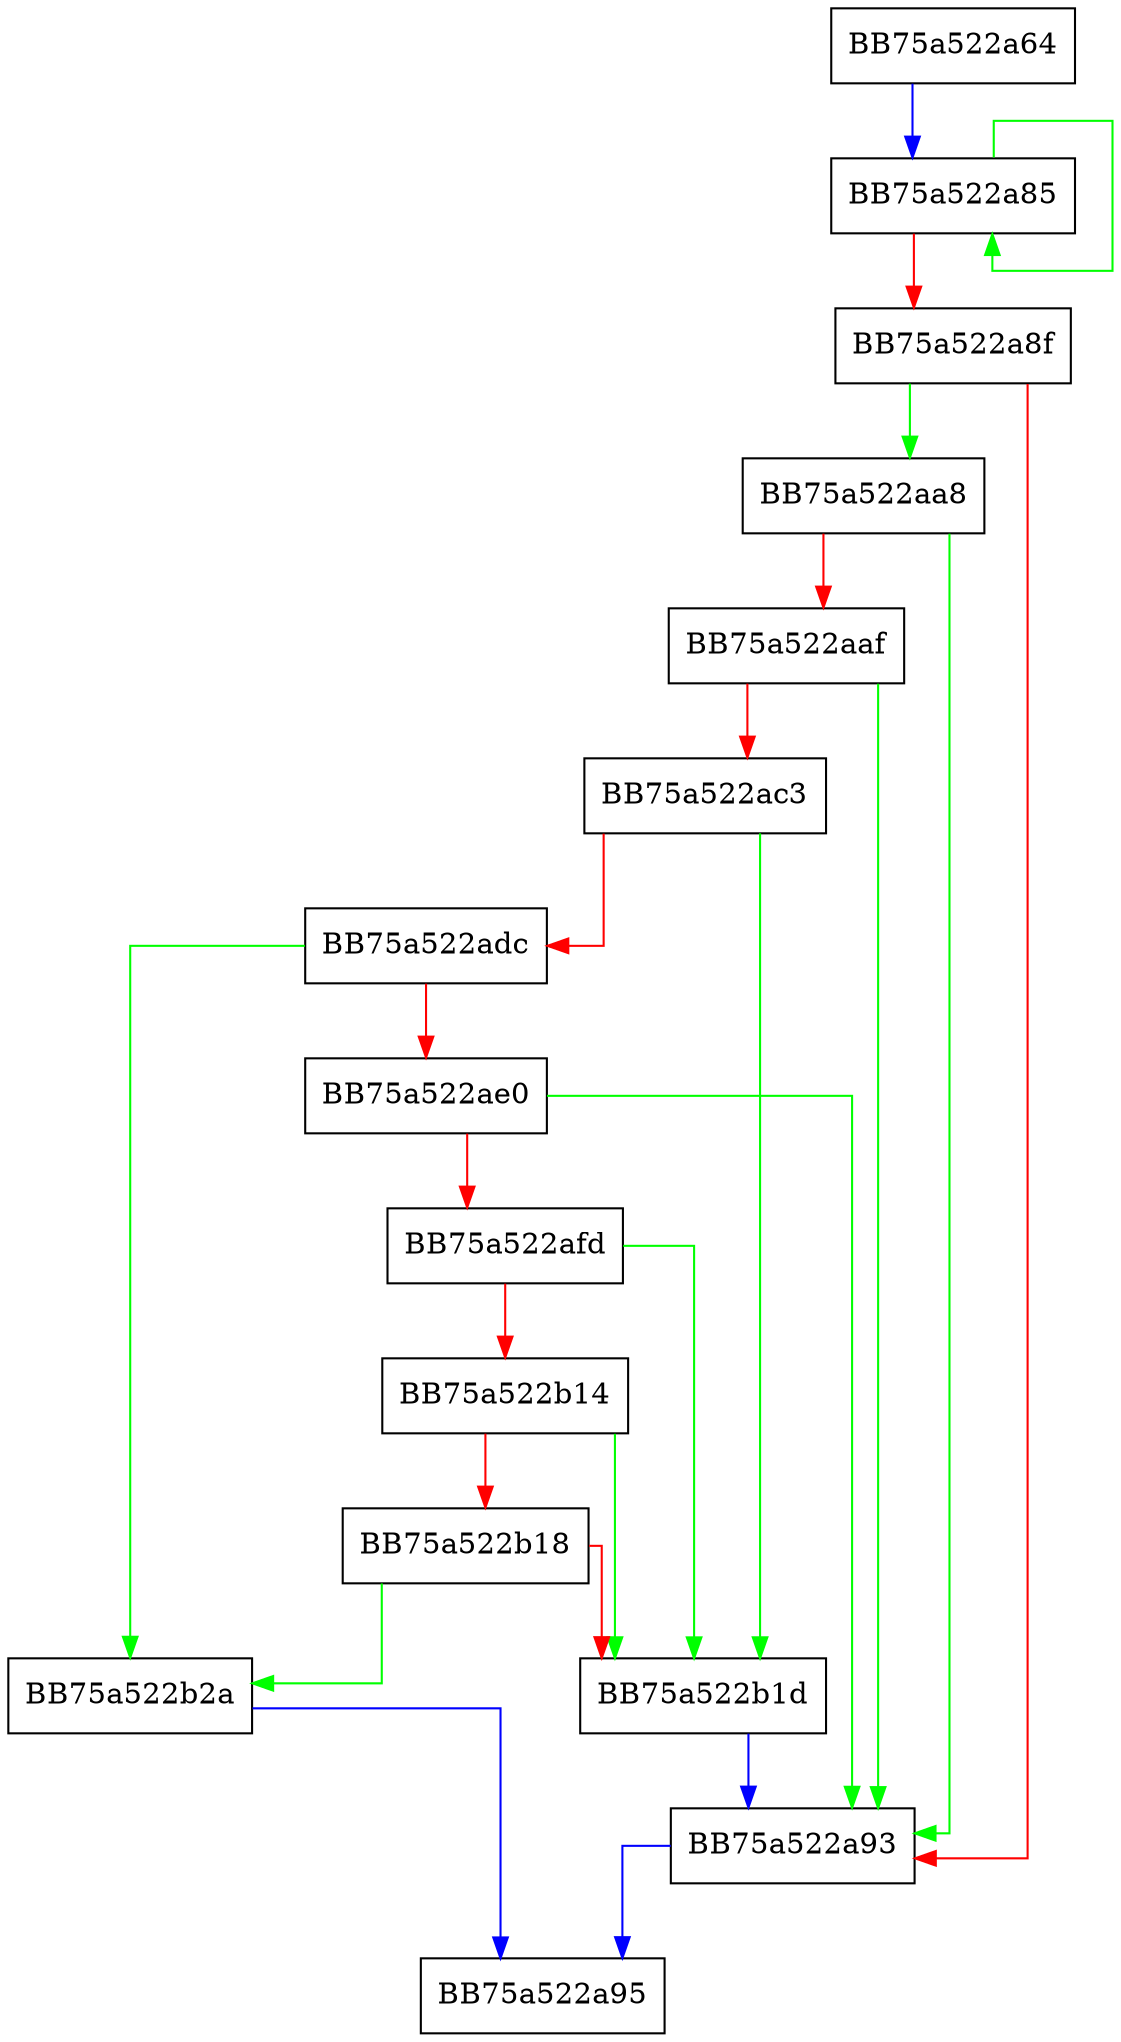 digraph ResolveRelativePath {
  node [shape="box"];
  graph [splines=ortho];
  BB75a522a64 -> BB75a522a85 [color="blue"];
  BB75a522a85 -> BB75a522a85 [color="green"];
  BB75a522a85 -> BB75a522a8f [color="red"];
  BB75a522a8f -> BB75a522aa8 [color="green"];
  BB75a522a8f -> BB75a522a93 [color="red"];
  BB75a522a93 -> BB75a522a95 [color="blue"];
  BB75a522aa8 -> BB75a522a93 [color="green"];
  BB75a522aa8 -> BB75a522aaf [color="red"];
  BB75a522aaf -> BB75a522a93 [color="green"];
  BB75a522aaf -> BB75a522ac3 [color="red"];
  BB75a522ac3 -> BB75a522b1d [color="green"];
  BB75a522ac3 -> BB75a522adc [color="red"];
  BB75a522adc -> BB75a522b2a [color="green"];
  BB75a522adc -> BB75a522ae0 [color="red"];
  BB75a522ae0 -> BB75a522a93 [color="green"];
  BB75a522ae0 -> BB75a522afd [color="red"];
  BB75a522afd -> BB75a522b1d [color="green"];
  BB75a522afd -> BB75a522b14 [color="red"];
  BB75a522b14 -> BB75a522b1d [color="green"];
  BB75a522b14 -> BB75a522b18 [color="red"];
  BB75a522b18 -> BB75a522b2a [color="green"];
  BB75a522b18 -> BB75a522b1d [color="red"];
  BB75a522b1d -> BB75a522a93 [color="blue"];
  BB75a522b2a -> BB75a522a95 [color="blue"];
}